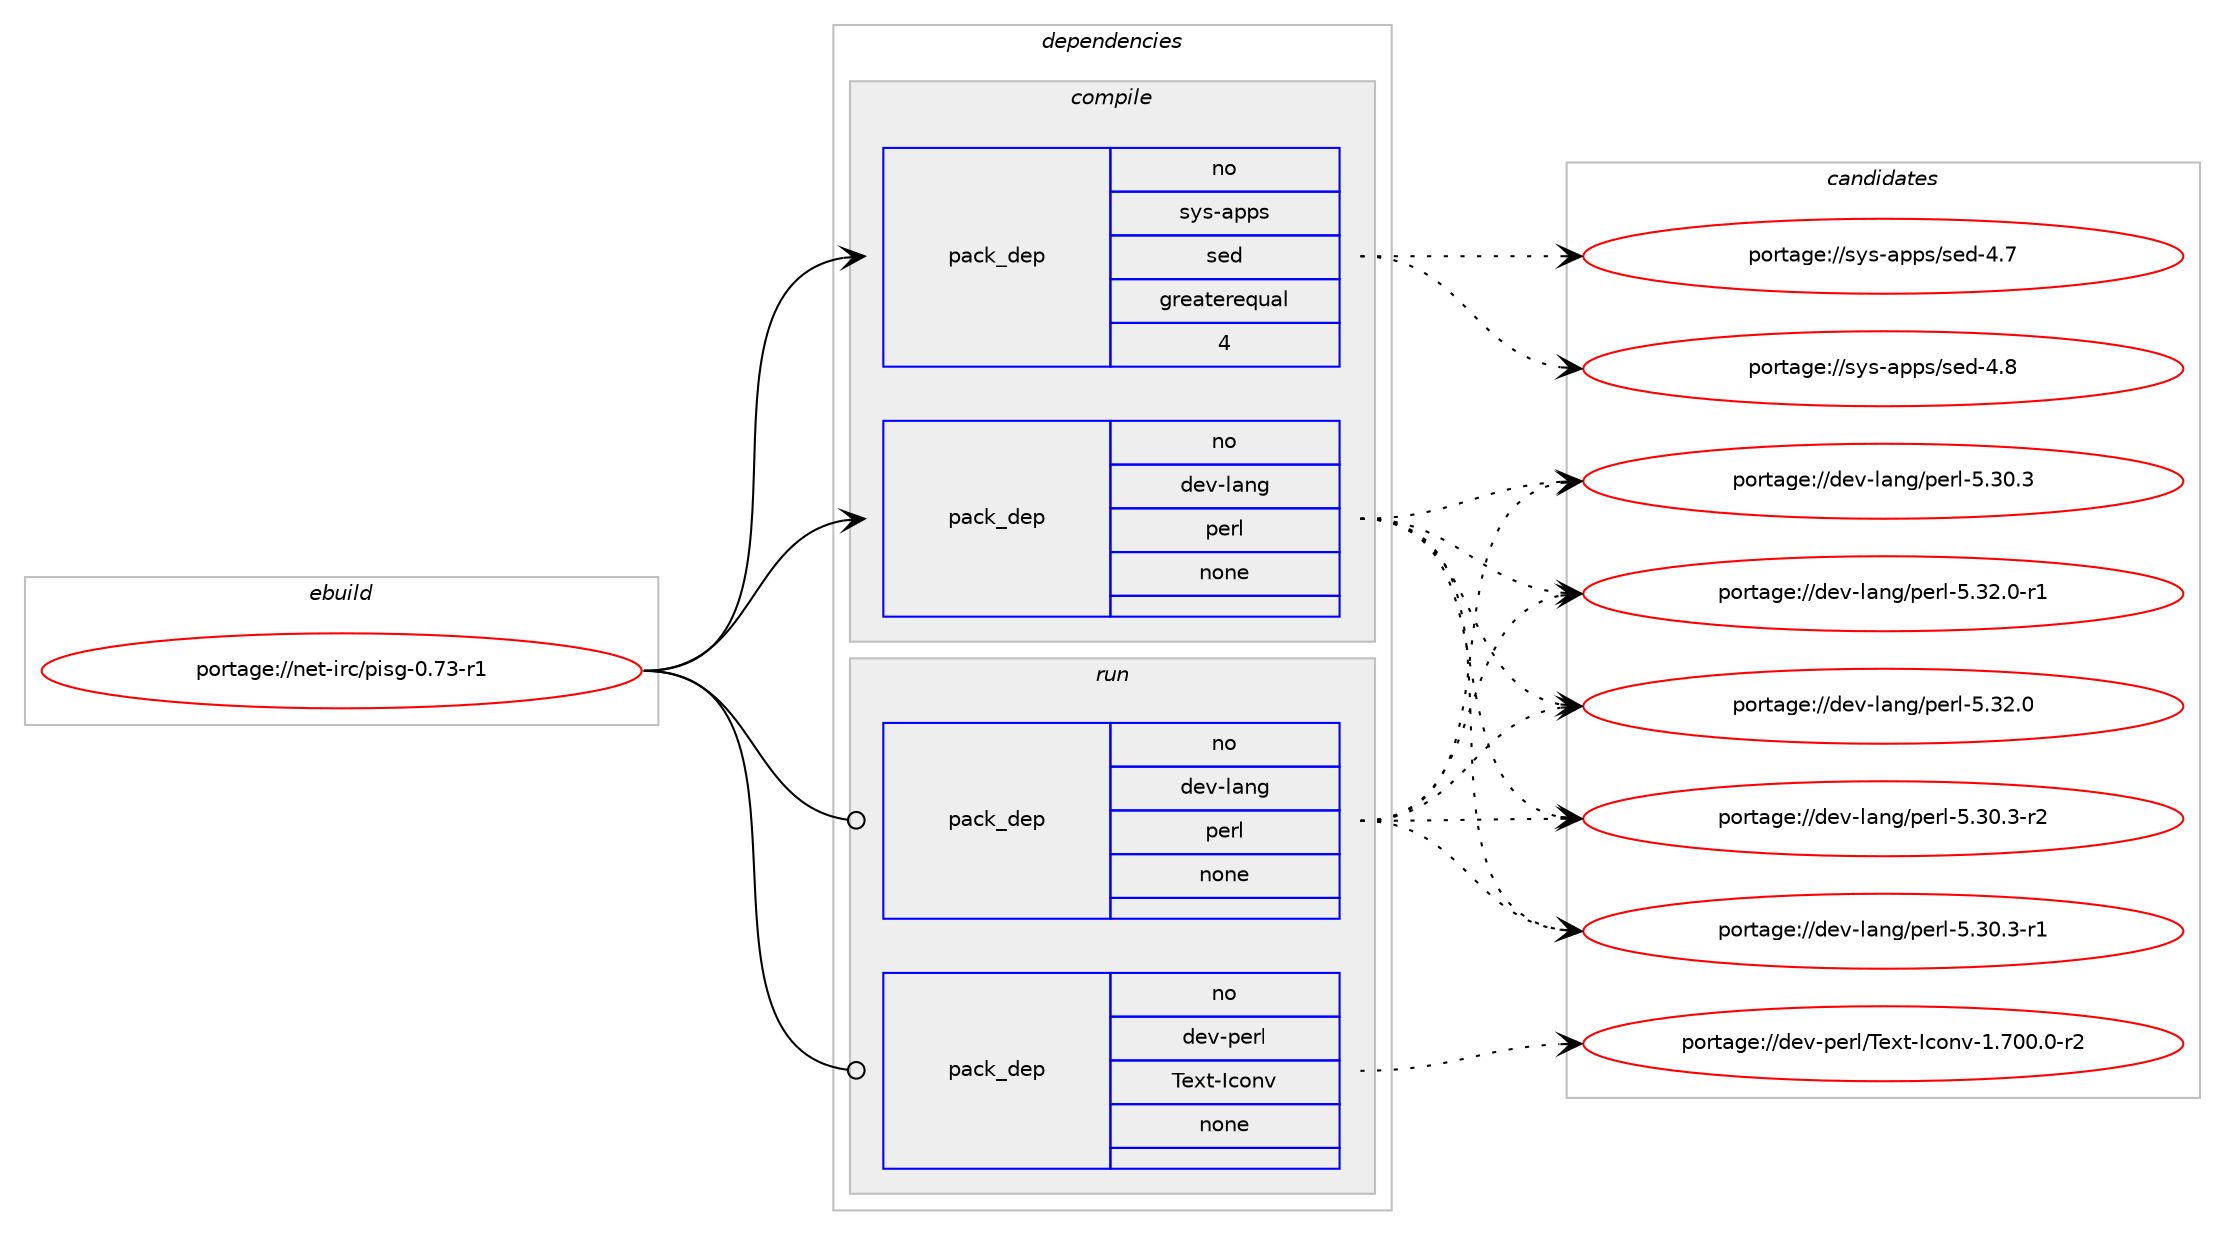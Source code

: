 digraph prolog {

# *************
# Graph options
# *************

newrank=true;
concentrate=true;
compound=true;
graph [rankdir=LR,fontname=Helvetica,fontsize=10,ranksep=1.5];#, ranksep=2.5, nodesep=0.2];
edge  [arrowhead=vee];
node  [fontname=Helvetica,fontsize=10];

# **********
# The ebuild
# **********

subgraph cluster_leftcol {
color=gray;
rank=same;
label=<<i>ebuild</i>>;
id [label="portage://net-irc/pisg-0.73-r1", color=red, width=4, href="../net-irc/pisg-0.73-r1.svg"];
}

# ****************
# The dependencies
# ****************

subgraph cluster_midcol {
color=gray;
label=<<i>dependencies</i>>;
subgraph cluster_compile {
fillcolor="#eeeeee";
style=filled;
label=<<i>compile</i>>;
subgraph pack4539 {
dependency5810 [label=<<TABLE BORDER="0" CELLBORDER="1" CELLSPACING="0" CELLPADDING="4" WIDTH="220"><TR><TD ROWSPAN="6" CELLPADDING="30">pack_dep</TD></TR><TR><TD WIDTH="110">no</TD></TR><TR><TD>dev-lang</TD></TR><TR><TD>perl</TD></TR><TR><TD>none</TD></TR><TR><TD></TD></TR></TABLE>>, shape=none, color=blue];
}
id:e -> dependency5810:w [weight=20,style="solid",arrowhead="vee"];
subgraph pack4540 {
dependency5811 [label=<<TABLE BORDER="0" CELLBORDER="1" CELLSPACING="0" CELLPADDING="4" WIDTH="220"><TR><TD ROWSPAN="6" CELLPADDING="30">pack_dep</TD></TR><TR><TD WIDTH="110">no</TD></TR><TR><TD>sys-apps</TD></TR><TR><TD>sed</TD></TR><TR><TD>greaterequal</TD></TR><TR><TD>4</TD></TR></TABLE>>, shape=none, color=blue];
}
id:e -> dependency5811:w [weight=20,style="solid",arrowhead="vee"];
}
subgraph cluster_compileandrun {
fillcolor="#eeeeee";
style=filled;
label=<<i>compile and run</i>>;
}
subgraph cluster_run {
fillcolor="#eeeeee";
style=filled;
label=<<i>run</i>>;
subgraph pack4541 {
dependency5812 [label=<<TABLE BORDER="0" CELLBORDER="1" CELLSPACING="0" CELLPADDING="4" WIDTH="220"><TR><TD ROWSPAN="6" CELLPADDING="30">pack_dep</TD></TR><TR><TD WIDTH="110">no</TD></TR><TR><TD>dev-lang</TD></TR><TR><TD>perl</TD></TR><TR><TD>none</TD></TR><TR><TD></TD></TR></TABLE>>, shape=none, color=blue];
}
id:e -> dependency5812:w [weight=20,style="solid",arrowhead="odot"];
subgraph pack4542 {
dependency5813 [label=<<TABLE BORDER="0" CELLBORDER="1" CELLSPACING="0" CELLPADDING="4" WIDTH="220"><TR><TD ROWSPAN="6" CELLPADDING="30">pack_dep</TD></TR><TR><TD WIDTH="110">no</TD></TR><TR><TD>dev-perl</TD></TR><TR><TD>Text-Iconv</TD></TR><TR><TD>none</TD></TR><TR><TD></TD></TR></TABLE>>, shape=none, color=blue];
}
id:e -> dependency5813:w [weight=20,style="solid",arrowhead="odot"];
}
}

# **************
# The candidates
# **************

subgraph cluster_choices {
rank=same;
color=gray;
label=<<i>candidates</i>>;

subgraph choice4539 {
color=black;
nodesep=1;
choice100101118451089711010347112101114108455346515046484511449 [label="portage://dev-lang/perl-5.32.0-r1", color=red, width=4,href="../dev-lang/perl-5.32.0-r1.svg"];
choice10010111845108971101034711210111410845534651504648 [label="portage://dev-lang/perl-5.32.0", color=red, width=4,href="../dev-lang/perl-5.32.0.svg"];
choice100101118451089711010347112101114108455346514846514511450 [label="portage://dev-lang/perl-5.30.3-r2", color=red, width=4,href="../dev-lang/perl-5.30.3-r2.svg"];
choice100101118451089711010347112101114108455346514846514511449 [label="portage://dev-lang/perl-5.30.3-r1", color=red, width=4,href="../dev-lang/perl-5.30.3-r1.svg"];
choice10010111845108971101034711210111410845534651484651 [label="portage://dev-lang/perl-5.30.3", color=red, width=4,href="../dev-lang/perl-5.30.3.svg"];
dependency5810:e -> choice100101118451089711010347112101114108455346515046484511449:w [style=dotted,weight="100"];
dependency5810:e -> choice10010111845108971101034711210111410845534651504648:w [style=dotted,weight="100"];
dependency5810:e -> choice100101118451089711010347112101114108455346514846514511450:w [style=dotted,weight="100"];
dependency5810:e -> choice100101118451089711010347112101114108455346514846514511449:w [style=dotted,weight="100"];
dependency5810:e -> choice10010111845108971101034711210111410845534651484651:w [style=dotted,weight="100"];
}
subgraph choice4540 {
color=black;
nodesep=1;
choice11512111545971121121154711510110045524656 [label="portage://sys-apps/sed-4.8", color=red, width=4,href="../sys-apps/sed-4.8.svg"];
choice11512111545971121121154711510110045524655 [label="portage://sys-apps/sed-4.7", color=red, width=4,href="../sys-apps/sed-4.7.svg"];
dependency5811:e -> choice11512111545971121121154711510110045524656:w [style=dotted,weight="100"];
dependency5811:e -> choice11512111545971121121154711510110045524655:w [style=dotted,weight="100"];
}
subgraph choice4541 {
color=black;
nodesep=1;
choice100101118451089711010347112101114108455346515046484511449 [label="portage://dev-lang/perl-5.32.0-r1", color=red, width=4,href="../dev-lang/perl-5.32.0-r1.svg"];
choice10010111845108971101034711210111410845534651504648 [label="portage://dev-lang/perl-5.32.0", color=red, width=4,href="../dev-lang/perl-5.32.0.svg"];
choice100101118451089711010347112101114108455346514846514511450 [label="portage://dev-lang/perl-5.30.3-r2", color=red, width=4,href="../dev-lang/perl-5.30.3-r2.svg"];
choice100101118451089711010347112101114108455346514846514511449 [label="portage://dev-lang/perl-5.30.3-r1", color=red, width=4,href="../dev-lang/perl-5.30.3-r1.svg"];
choice10010111845108971101034711210111410845534651484651 [label="portage://dev-lang/perl-5.30.3", color=red, width=4,href="../dev-lang/perl-5.30.3.svg"];
dependency5812:e -> choice100101118451089711010347112101114108455346515046484511449:w [style=dotted,weight="100"];
dependency5812:e -> choice10010111845108971101034711210111410845534651504648:w [style=dotted,weight="100"];
dependency5812:e -> choice100101118451089711010347112101114108455346514846514511450:w [style=dotted,weight="100"];
dependency5812:e -> choice100101118451089711010347112101114108455346514846514511449:w [style=dotted,weight="100"];
dependency5812:e -> choice10010111845108971101034711210111410845534651484651:w [style=dotted,weight="100"];
}
subgraph choice4542 {
color=black;
nodesep=1;
choice10010111845112101114108478410112011645739911111011845494655484846484511450 [label="portage://dev-perl/Text-Iconv-1.700.0-r2", color=red, width=4,href="../dev-perl/Text-Iconv-1.700.0-r2.svg"];
dependency5813:e -> choice10010111845112101114108478410112011645739911111011845494655484846484511450:w [style=dotted,weight="100"];
}
}

}
